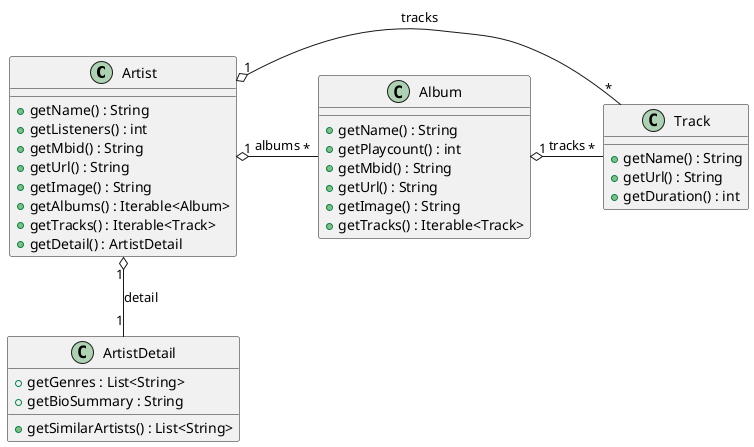 @startuml
'https://plantuml.com/class-diagram

class Artist {
    +getName() : String
    +getListeners() : int
    +getMbid() : String
    +getUrl() : String
    +getImage() : String
    +getAlbums() : Iterable<Album>
    +getTracks() : Iterable<Track>
    +getDetail() : ArtistDetail
}

class Album {
    +getName() : String
    +getPlaycount() : int
    +getMbid() : String
    +getUrl() : String
    +getImage() : String
    +getTracks() : Iterable<Track>
}

class Track {
    +getName() : String
    +getUrl() : String
    +getDuration() : int
}

class ArtistDetail {
    +getSimilarArtists() : List<String>
    +getGenres : List<String>
    +getBioSummary : String
}


Artist "1" o- "*" Album : albums
Artist "1" o- "*" Track : tracks
Album "1" o- "*" Track : tracks
Artist "1" o-- "1" ArtistDetail : detail
@enduml